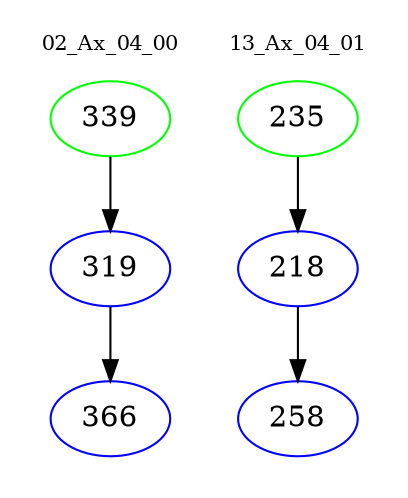 digraph{
subgraph cluster_0 {
color = white
label = "02_Ax_04_00";
fontsize=10;
T0_339 [label="339", color="green"]
T0_339 -> T0_319 [color="black"]
T0_319 [label="319", color="blue"]
T0_319 -> T0_366 [color="black"]
T0_366 [label="366", color="blue"]
}
subgraph cluster_1 {
color = white
label = "13_Ax_04_01";
fontsize=10;
T1_235 [label="235", color="green"]
T1_235 -> T1_218 [color="black"]
T1_218 [label="218", color="blue"]
T1_218 -> T1_258 [color="black"]
T1_258 [label="258", color="blue"]
}
}
